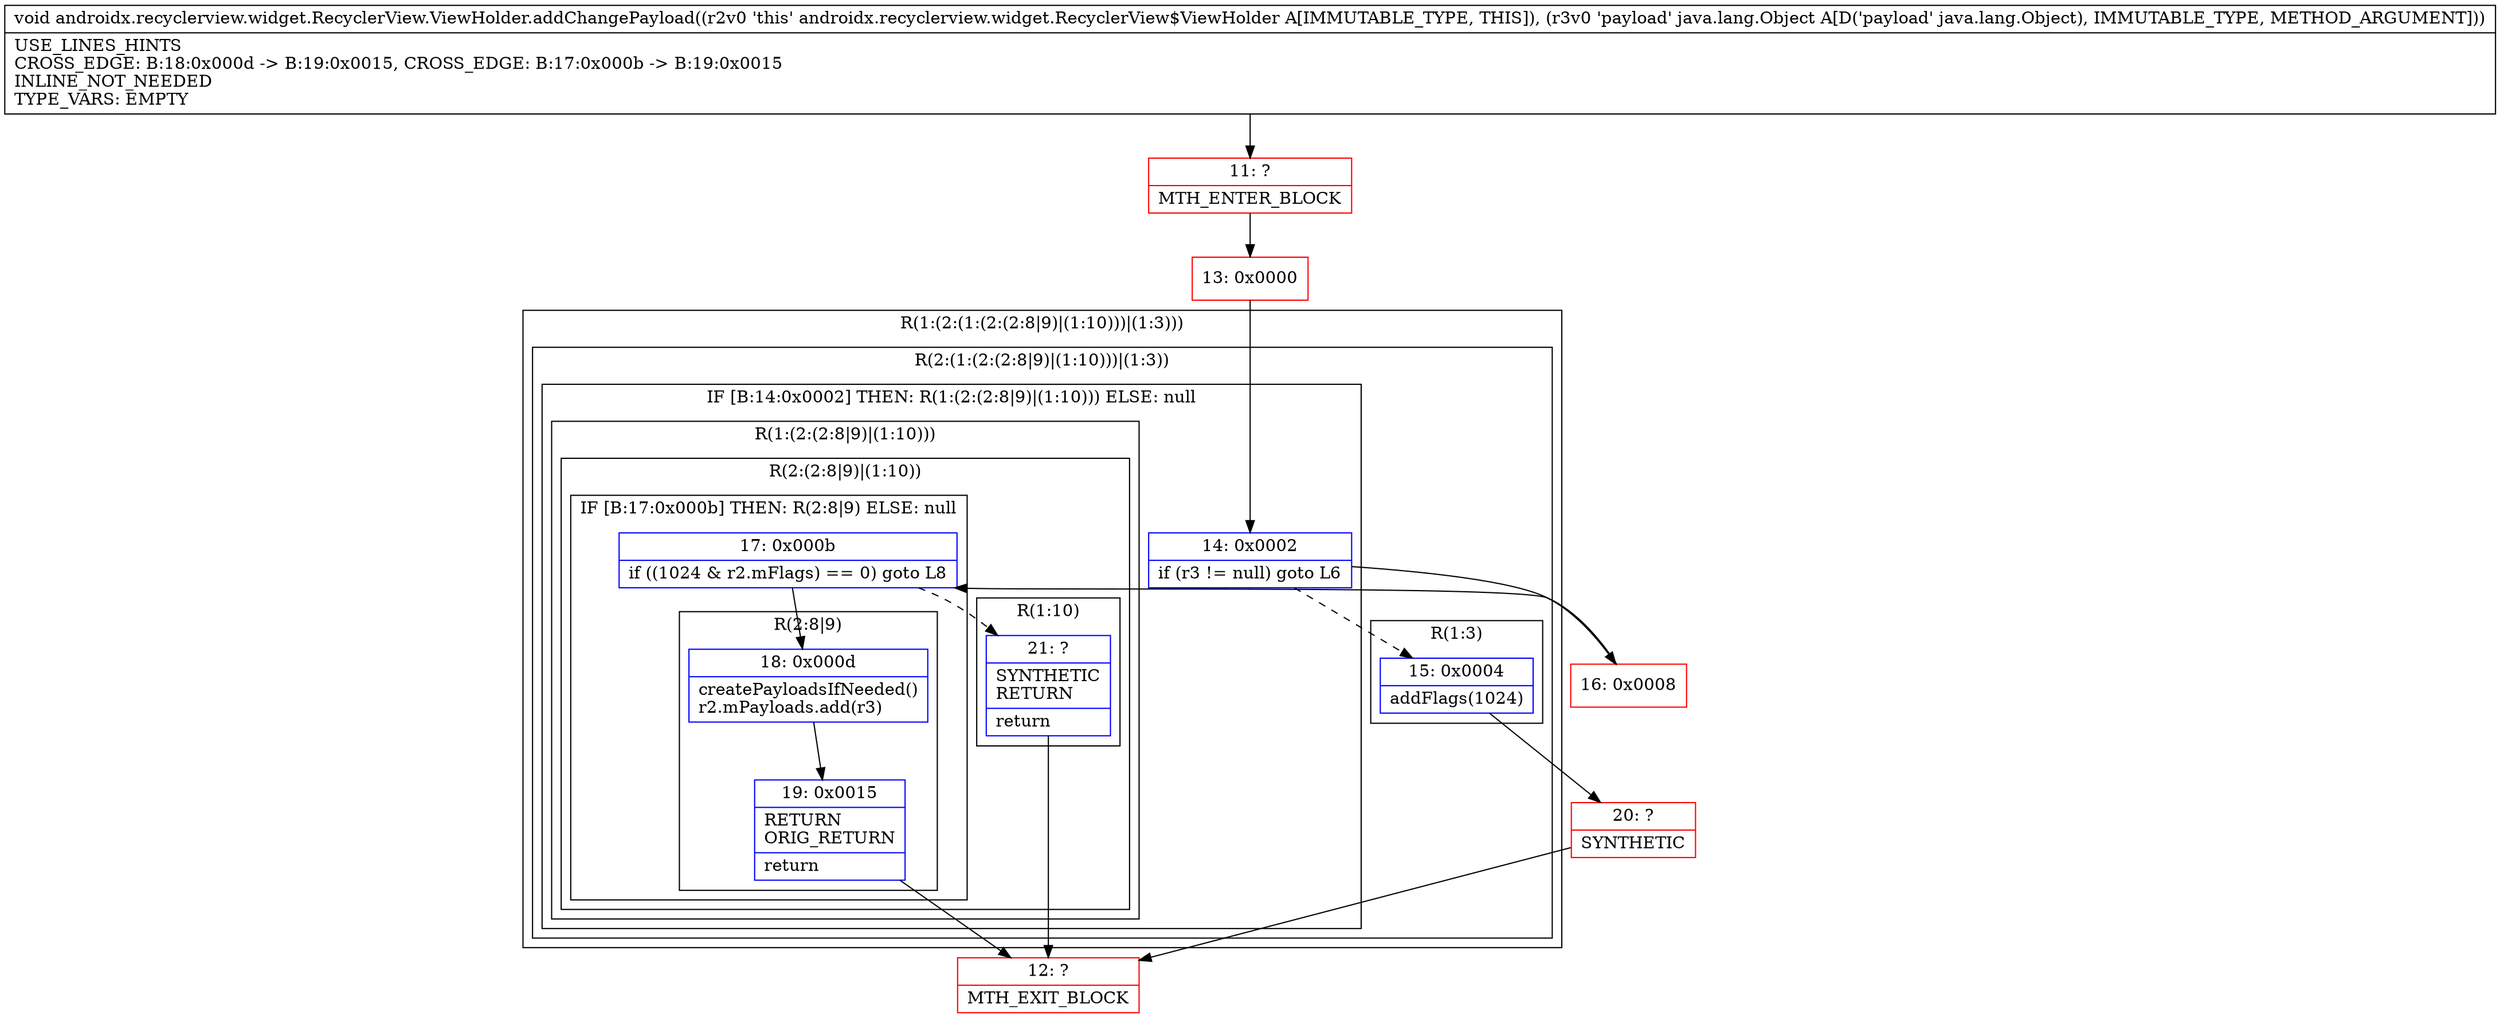 digraph "CFG forandroidx.recyclerview.widget.RecyclerView.ViewHolder.addChangePayload(Ljava\/lang\/Object;)V" {
subgraph cluster_Region_1775636053 {
label = "R(1:(2:(1:(2:(2:8|9)|(1:10)))|(1:3)))";
node [shape=record,color=blue];
subgraph cluster_Region_799964686 {
label = "R(2:(1:(2:(2:8|9)|(1:10)))|(1:3))";
node [shape=record,color=blue];
subgraph cluster_IfRegion_2035547597 {
label = "IF [B:14:0x0002] THEN: R(1:(2:(2:8|9)|(1:10))) ELSE: null";
node [shape=record,color=blue];
Node_14 [shape=record,label="{14\:\ 0x0002|if (r3 != null) goto L6\l}"];
subgraph cluster_Region_118481735 {
label = "R(1:(2:(2:8|9)|(1:10)))";
node [shape=record,color=blue];
subgraph cluster_Region_1584587093 {
label = "R(2:(2:8|9)|(1:10))";
node [shape=record,color=blue];
subgraph cluster_IfRegion_40938139 {
label = "IF [B:17:0x000b] THEN: R(2:8|9) ELSE: null";
node [shape=record,color=blue];
Node_17 [shape=record,label="{17\:\ 0x000b|if ((1024 & r2.mFlags) == 0) goto L8\l}"];
subgraph cluster_Region_1688965773 {
label = "R(2:8|9)";
node [shape=record,color=blue];
Node_18 [shape=record,label="{18\:\ 0x000d|createPayloadsIfNeeded()\lr2.mPayloads.add(r3)\l}"];
Node_19 [shape=record,label="{19\:\ 0x0015|RETURN\lORIG_RETURN\l|return\l}"];
}
}
subgraph cluster_Region_482754692 {
label = "R(1:10)";
node [shape=record,color=blue];
Node_21 [shape=record,label="{21\:\ ?|SYNTHETIC\lRETURN\l|return\l}"];
}
}
}
}
subgraph cluster_Region_1442275840 {
label = "R(1:3)";
node [shape=record,color=blue];
Node_15 [shape=record,label="{15\:\ 0x0004|addFlags(1024)\l}"];
}
}
}
Node_11 [shape=record,color=red,label="{11\:\ ?|MTH_ENTER_BLOCK\l}"];
Node_13 [shape=record,color=red,label="{13\:\ 0x0000}"];
Node_20 [shape=record,color=red,label="{20\:\ ?|SYNTHETIC\l}"];
Node_12 [shape=record,color=red,label="{12\:\ ?|MTH_EXIT_BLOCK\l}"];
Node_16 [shape=record,color=red,label="{16\:\ 0x0008}"];
MethodNode[shape=record,label="{void androidx.recyclerview.widget.RecyclerView.ViewHolder.addChangePayload((r2v0 'this' androidx.recyclerview.widget.RecyclerView$ViewHolder A[IMMUTABLE_TYPE, THIS]), (r3v0 'payload' java.lang.Object A[D('payload' java.lang.Object), IMMUTABLE_TYPE, METHOD_ARGUMENT]))  | USE_LINES_HINTS\lCROSS_EDGE: B:18:0x000d \-\> B:19:0x0015, CROSS_EDGE: B:17:0x000b \-\> B:19:0x0015\lINLINE_NOT_NEEDED\lTYPE_VARS: EMPTY\l}"];
MethodNode -> Node_11;Node_14 -> Node_15[style=dashed];
Node_14 -> Node_16;
Node_17 -> Node_18;
Node_17 -> Node_21[style=dashed];
Node_18 -> Node_19;
Node_19 -> Node_12;
Node_21 -> Node_12;
Node_15 -> Node_20;
Node_11 -> Node_13;
Node_13 -> Node_14;
Node_20 -> Node_12;
Node_16 -> Node_17;
}

